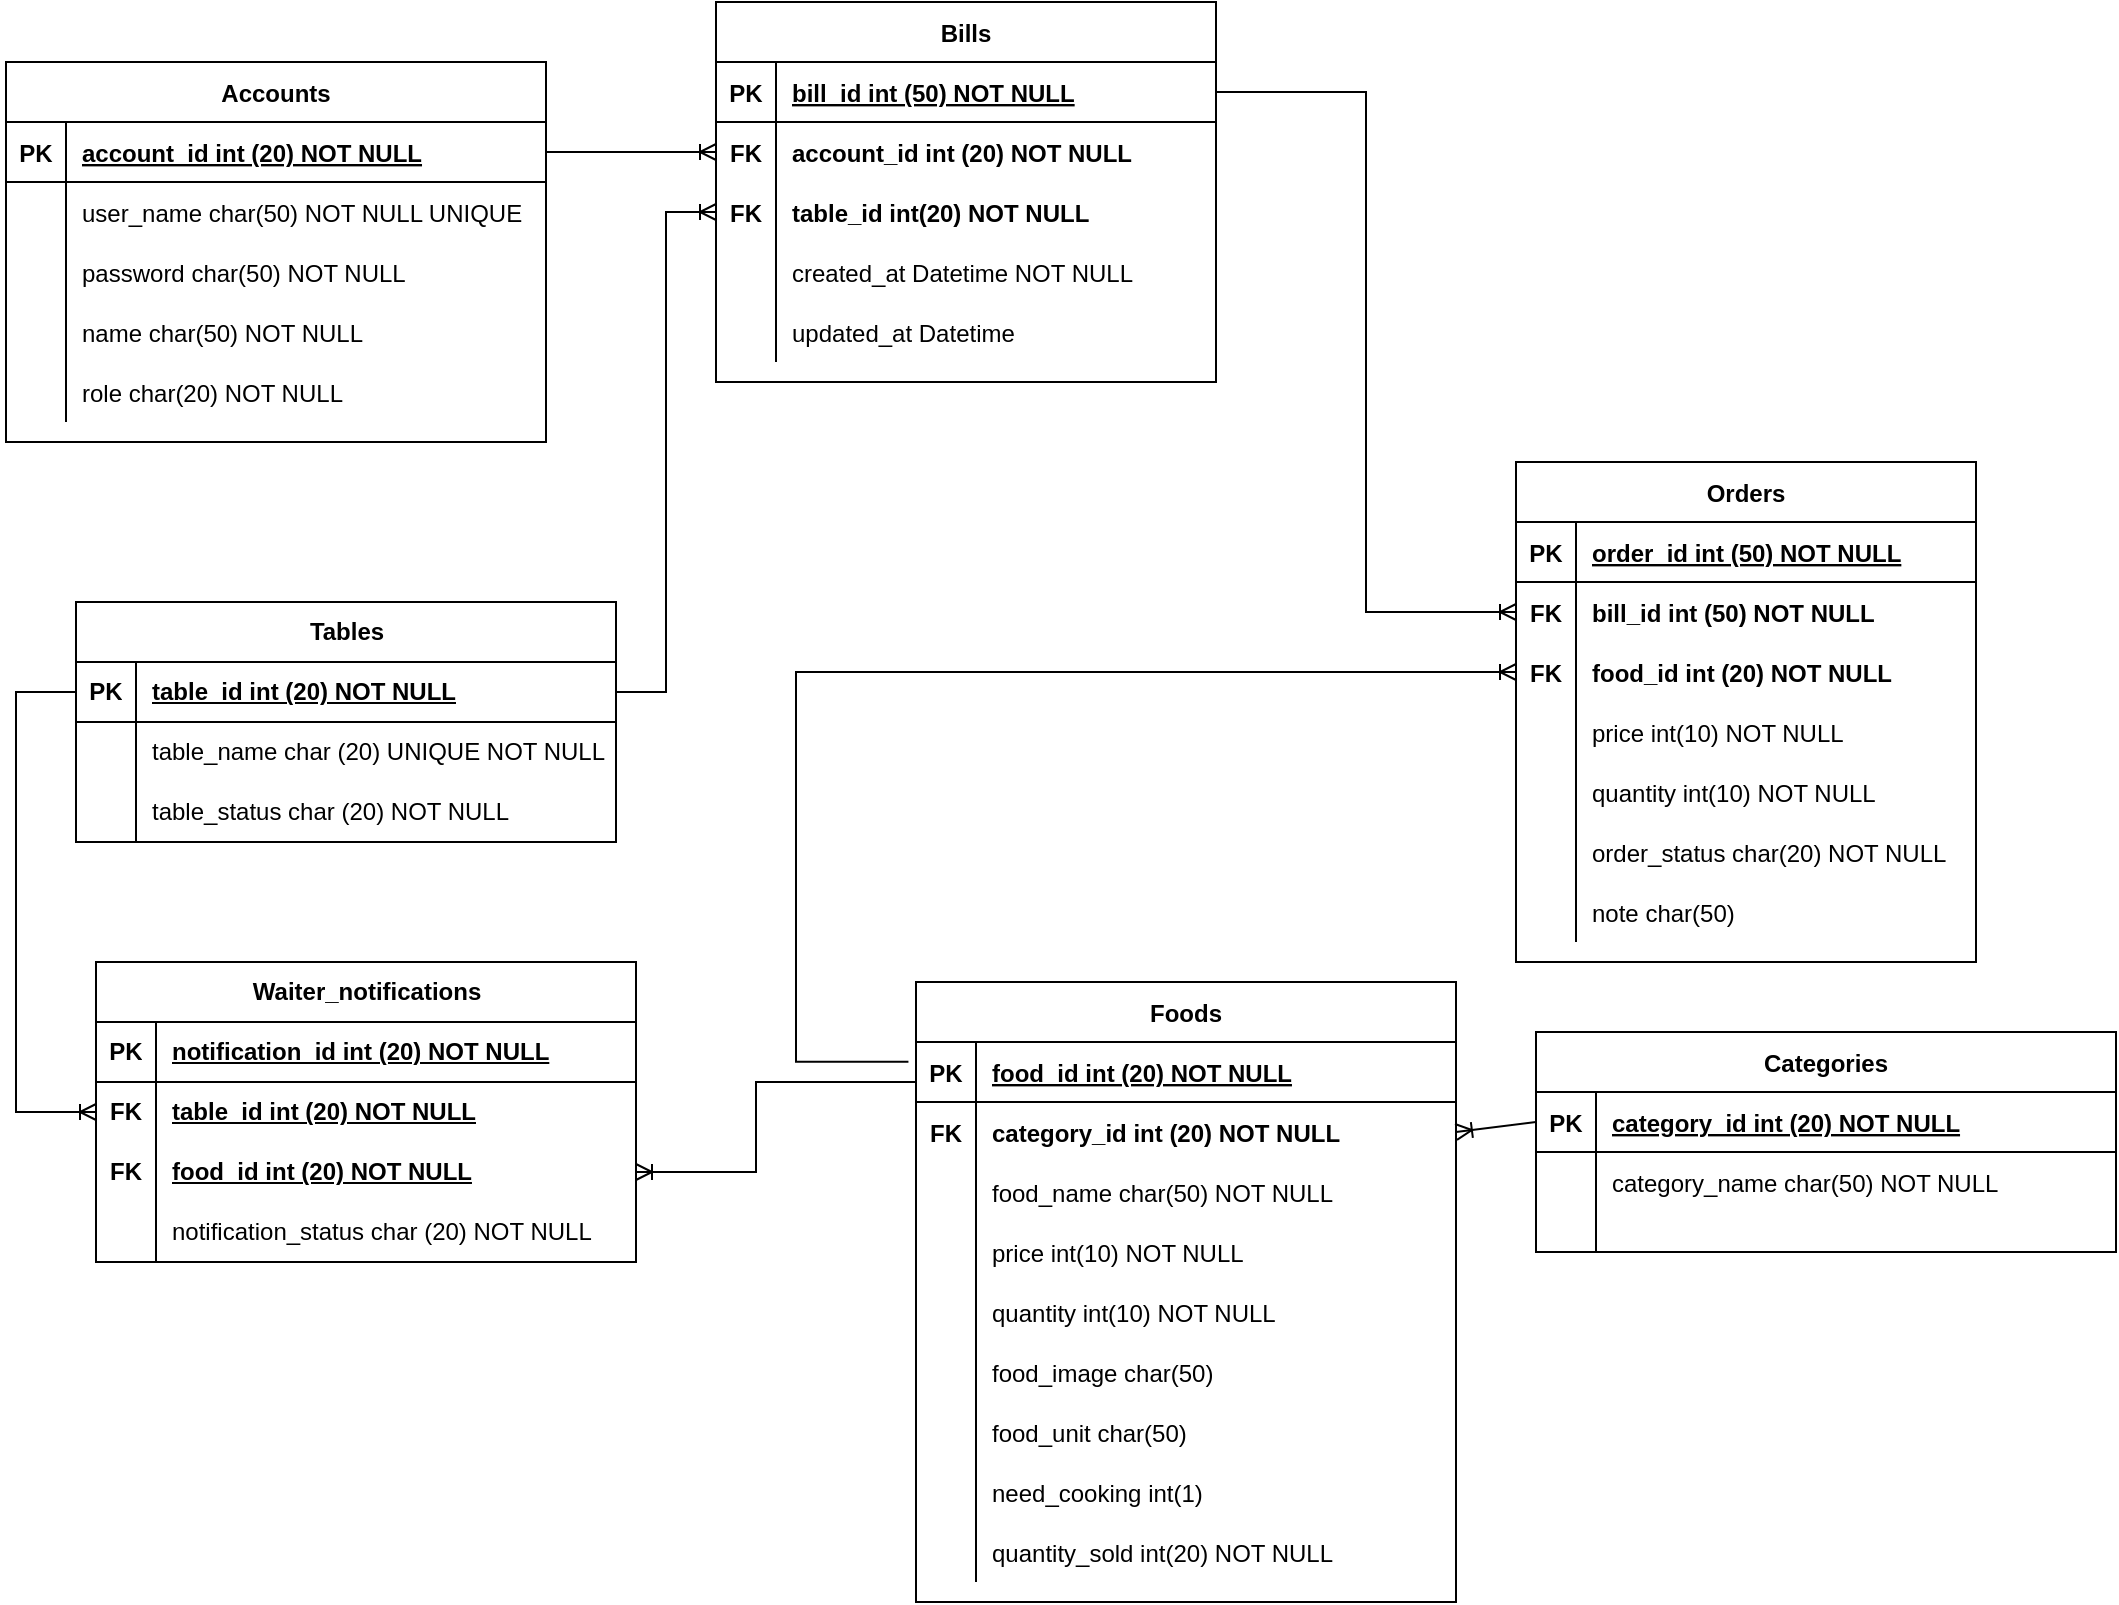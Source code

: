 <mxfile version="24.6.4" type="device">
  <diagram id="R2lEEEUBdFMjLlhIrx00" name="Page-1">
    <mxGraphModel dx="2934" dy="1154" grid="1" gridSize="10" guides="1" tooltips="1" connect="1" arrows="1" fold="1" page="1" pageScale="1" pageWidth="850" pageHeight="1100" math="0" shadow="0" extFonts="Permanent Marker^https://fonts.googleapis.com/css?family=Permanent+Marker">
      <root>
        <mxCell id="0" />
        <mxCell id="1" parent="0" />
        <mxCell id="bPMgGf5_AhaVHWxSBTx6-1" value="Accounts" style="shape=table;startSize=30;container=1;collapsible=1;childLayout=tableLayout;fixedRows=1;rowLines=0;fontStyle=1;align=center;resizeLast=1;" parent="1" vertex="1">
          <mxGeometry x="-695" y="100" width="270" height="190" as="geometry" />
        </mxCell>
        <mxCell id="bPMgGf5_AhaVHWxSBTx6-2" value="" style="shape=partialRectangle;collapsible=0;dropTarget=0;pointerEvents=0;fillColor=none;points=[[0,0.5],[1,0.5]];portConstraint=eastwest;top=0;left=0;right=0;bottom=1;" parent="bPMgGf5_AhaVHWxSBTx6-1" vertex="1">
          <mxGeometry y="30" width="270" height="30" as="geometry" />
        </mxCell>
        <mxCell id="bPMgGf5_AhaVHWxSBTx6-3" value="PK" style="shape=partialRectangle;overflow=hidden;connectable=0;fillColor=none;top=0;left=0;bottom=0;right=0;fontStyle=1;" parent="bPMgGf5_AhaVHWxSBTx6-2" vertex="1">
          <mxGeometry width="30" height="30" as="geometry">
            <mxRectangle width="30" height="30" as="alternateBounds" />
          </mxGeometry>
        </mxCell>
        <mxCell id="bPMgGf5_AhaVHWxSBTx6-4" value="account_id int (20) NOT NULL" style="shape=partialRectangle;overflow=hidden;connectable=0;fillColor=none;top=0;left=0;bottom=0;right=0;align=left;spacingLeft=6;fontStyle=5;" parent="bPMgGf5_AhaVHWxSBTx6-2" vertex="1">
          <mxGeometry x="30" width="240" height="30" as="geometry">
            <mxRectangle width="240" height="30" as="alternateBounds" />
          </mxGeometry>
        </mxCell>
        <mxCell id="bPMgGf5_AhaVHWxSBTx6-5" value="" style="shape=partialRectangle;collapsible=0;dropTarget=0;pointerEvents=0;fillColor=none;points=[[0,0.5],[1,0.5]];portConstraint=eastwest;top=0;left=0;right=0;bottom=0;" parent="bPMgGf5_AhaVHWxSBTx6-1" vertex="1">
          <mxGeometry y="60" width="270" height="30" as="geometry" />
        </mxCell>
        <mxCell id="bPMgGf5_AhaVHWxSBTx6-6" value="" style="shape=partialRectangle;overflow=hidden;connectable=0;fillColor=none;top=0;left=0;bottom=0;right=0;" parent="bPMgGf5_AhaVHWxSBTx6-5" vertex="1">
          <mxGeometry width="30" height="30" as="geometry">
            <mxRectangle width="30" height="30" as="alternateBounds" />
          </mxGeometry>
        </mxCell>
        <mxCell id="bPMgGf5_AhaVHWxSBTx6-7" value="user_name char(50) NOT NULL UNIQUE" style="shape=partialRectangle;overflow=hidden;connectable=0;fillColor=none;top=0;left=0;bottom=0;right=0;align=left;spacingLeft=6;" parent="bPMgGf5_AhaVHWxSBTx6-5" vertex="1">
          <mxGeometry x="30" width="240" height="30" as="geometry">
            <mxRectangle width="240" height="30" as="alternateBounds" />
          </mxGeometry>
        </mxCell>
        <mxCell id="bPMgGf5_AhaVHWxSBTx6-8" value="" style="shape=partialRectangle;collapsible=0;dropTarget=0;pointerEvents=0;fillColor=none;points=[[0,0.5],[1,0.5]];portConstraint=eastwest;top=0;left=0;right=0;bottom=0;" parent="bPMgGf5_AhaVHWxSBTx6-1" vertex="1">
          <mxGeometry y="90" width="270" height="30" as="geometry" />
        </mxCell>
        <mxCell id="bPMgGf5_AhaVHWxSBTx6-9" value="" style="shape=partialRectangle;overflow=hidden;connectable=0;fillColor=none;top=0;left=0;bottom=0;right=0;" parent="bPMgGf5_AhaVHWxSBTx6-8" vertex="1">
          <mxGeometry width="30" height="30" as="geometry">
            <mxRectangle width="30" height="30" as="alternateBounds" />
          </mxGeometry>
        </mxCell>
        <mxCell id="bPMgGf5_AhaVHWxSBTx6-10" value="password char(50) NOT NULL" style="shape=partialRectangle;overflow=hidden;connectable=0;fillColor=none;top=0;left=0;bottom=0;right=0;align=left;spacingLeft=6;" parent="bPMgGf5_AhaVHWxSBTx6-8" vertex="1">
          <mxGeometry x="30" width="240" height="30" as="geometry">
            <mxRectangle width="240" height="30" as="alternateBounds" />
          </mxGeometry>
        </mxCell>
        <mxCell id="bPMgGf5_AhaVHWxSBTx6-11" value="" style="shape=partialRectangle;collapsible=0;dropTarget=0;pointerEvents=0;fillColor=none;points=[[0,0.5],[1,0.5]];portConstraint=eastwest;top=0;left=0;right=0;bottom=0;" parent="bPMgGf5_AhaVHWxSBTx6-1" vertex="1">
          <mxGeometry y="120" width="270" height="30" as="geometry" />
        </mxCell>
        <mxCell id="bPMgGf5_AhaVHWxSBTx6-12" value="" style="shape=partialRectangle;overflow=hidden;connectable=0;fillColor=none;top=0;left=0;bottom=0;right=0;" parent="bPMgGf5_AhaVHWxSBTx6-11" vertex="1">
          <mxGeometry width="30" height="30" as="geometry">
            <mxRectangle width="30" height="30" as="alternateBounds" />
          </mxGeometry>
        </mxCell>
        <mxCell id="bPMgGf5_AhaVHWxSBTx6-13" value="name char(50) NOT NULL" style="shape=partialRectangle;overflow=hidden;connectable=0;fillColor=none;top=0;left=0;bottom=0;right=0;align=left;spacingLeft=6;" parent="bPMgGf5_AhaVHWxSBTx6-11" vertex="1">
          <mxGeometry x="30" width="240" height="30" as="geometry">
            <mxRectangle width="240" height="30" as="alternateBounds" />
          </mxGeometry>
        </mxCell>
        <mxCell id="bPMgGf5_AhaVHWxSBTx6-14" value="" style="shape=partialRectangle;collapsible=0;dropTarget=0;pointerEvents=0;fillColor=none;points=[[0,0.5],[1,0.5]];portConstraint=eastwest;top=0;left=0;right=0;bottom=0;" parent="bPMgGf5_AhaVHWxSBTx6-1" vertex="1">
          <mxGeometry y="150" width="270" height="30" as="geometry" />
        </mxCell>
        <mxCell id="bPMgGf5_AhaVHWxSBTx6-15" value="" style="shape=partialRectangle;overflow=hidden;connectable=0;fillColor=none;top=0;left=0;bottom=0;right=0;" parent="bPMgGf5_AhaVHWxSBTx6-14" vertex="1">
          <mxGeometry width="30" height="30" as="geometry">
            <mxRectangle width="30" height="30" as="alternateBounds" />
          </mxGeometry>
        </mxCell>
        <mxCell id="bPMgGf5_AhaVHWxSBTx6-16" value="role char(20) NOT NULL" style="shape=partialRectangle;overflow=hidden;connectable=0;fillColor=none;top=0;left=0;bottom=0;right=0;align=left;spacingLeft=6;" parent="bPMgGf5_AhaVHWxSBTx6-14" vertex="1">
          <mxGeometry x="30" width="240" height="30" as="geometry">
            <mxRectangle width="240" height="30" as="alternateBounds" />
          </mxGeometry>
        </mxCell>
        <mxCell id="bPMgGf5_AhaVHWxSBTx6-17" value="Categories" style="shape=table;startSize=30;container=1;collapsible=1;childLayout=tableLayout;fixedRows=1;rowLines=0;fontStyle=1;align=center;resizeLast=1;" parent="1" vertex="1">
          <mxGeometry x="70" y="585" width="290" height="110" as="geometry" />
        </mxCell>
        <mxCell id="bPMgGf5_AhaVHWxSBTx6-18" value="" style="shape=partialRectangle;collapsible=0;dropTarget=0;pointerEvents=0;fillColor=none;points=[[0,0.5],[1,0.5]];portConstraint=eastwest;top=0;left=0;right=0;bottom=1;" parent="bPMgGf5_AhaVHWxSBTx6-17" vertex="1">
          <mxGeometry y="30" width="290" height="30" as="geometry" />
        </mxCell>
        <mxCell id="bPMgGf5_AhaVHWxSBTx6-19" value="PK" style="shape=partialRectangle;overflow=hidden;connectable=0;fillColor=none;top=0;left=0;bottom=0;right=0;fontStyle=1;" parent="bPMgGf5_AhaVHWxSBTx6-18" vertex="1">
          <mxGeometry width="30" height="30" as="geometry">
            <mxRectangle width="30" height="30" as="alternateBounds" />
          </mxGeometry>
        </mxCell>
        <mxCell id="bPMgGf5_AhaVHWxSBTx6-20" value="category_id int (20) NOT NULL" style="shape=partialRectangle;overflow=hidden;connectable=0;fillColor=none;top=0;left=0;bottom=0;right=0;align=left;spacingLeft=6;fontStyle=5;" parent="bPMgGf5_AhaVHWxSBTx6-18" vertex="1">
          <mxGeometry x="30" width="260" height="30" as="geometry">
            <mxRectangle width="260" height="30" as="alternateBounds" />
          </mxGeometry>
        </mxCell>
        <mxCell id="bPMgGf5_AhaVHWxSBTx6-21" value="" style="shape=partialRectangle;collapsible=0;dropTarget=0;pointerEvents=0;fillColor=none;points=[[0,0.5],[1,0.5]];portConstraint=eastwest;top=0;left=0;right=0;bottom=0;" parent="bPMgGf5_AhaVHWxSBTx6-17" vertex="1">
          <mxGeometry y="60" width="290" height="30" as="geometry" />
        </mxCell>
        <mxCell id="bPMgGf5_AhaVHWxSBTx6-22" value="" style="shape=partialRectangle;overflow=hidden;connectable=0;fillColor=none;top=0;left=0;bottom=0;right=0;" parent="bPMgGf5_AhaVHWxSBTx6-21" vertex="1">
          <mxGeometry width="30" height="30" as="geometry">
            <mxRectangle width="30" height="30" as="alternateBounds" />
          </mxGeometry>
        </mxCell>
        <mxCell id="bPMgGf5_AhaVHWxSBTx6-23" value="category_name char(50) NOT NULL" style="shape=partialRectangle;overflow=hidden;connectable=0;fillColor=none;top=0;left=0;bottom=0;right=0;align=left;spacingLeft=6;" parent="bPMgGf5_AhaVHWxSBTx6-21" vertex="1">
          <mxGeometry x="30" width="260" height="30" as="geometry">
            <mxRectangle width="260" height="30" as="alternateBounds" />
          </mxGeometry>
        </mxCell>
        <mxCell id="bPMgGf5_AhaVHWxSBTx6-24" value="" style="shape=partialRectangle;collapsible=0;dropTarget=0;pointerEvents=0;fillColor=none;points=[[0,0.5],[1,0.5]];portConstraint=eastwest;top=0;left=0;right=0;bottom=0;" parent="bPMgGf5_AhaVHWxSBTx6-17" vertex="1">
          <mxGeometry y="90" width="290" height="20" as="geometry" />
        </mxCell>
        <mxCell id="bPMgGf5_AhaVHWxSBTx6-25" value="" style="shape=partialRectangle;overflow=hidden;connectable=0;fillColor=none;top=0;left=0;bottom=0;right=0;" parent="bPMgGf5_AhaVHWxSBTx6-24" vertex="1">
          <mxGeometry width="30" height="20" as="geometry">
            <mxRectangle width="30" height="20" as="alternateBounds" />
          </mxGeometry>
        </mxCell>
        <mxCell id="bPMgGf5_AhaVHWxSBTx6-26" value="" style="shape=partialRectangle;overflow=hidden;connectable=0;fillColor=none;top=0;left=0;bottom=0;right=0;align=left;spacingLeft=6;" parent="bPMgGf5_AhaVHWxSBTx6-24" vertex="1">
          <mxGeometry x="30" width="260" height="20" as="geometry">
            <mxRectangle width="260" height="20" as="alternateBounds" />
          </mxGeometry>
        </mxCell>
        <mxCell id="bPMgGf5_AhaVHWxSBTx6-27" value="Foods" style="shape=table;startSize=30;container=1;collapsible=1;childLayout=tableLayout;fixedRows=1;rowLines=0;fontStyle=1;align=center;resizeLast=1;" parent="1" vertex="1">
          <mxGeometry x="-240" y="560" width="270" height="310" as="geometry" />
        </mxCell>
        <mxCell id="bPMgGf5_AhaVHWxSBTx6-28" value="" style="shape=partialRectangle;collapsible=0;dropTarget=0;pointerEvents=0;fillColor=none;points=[[0,0.5],[1,0.5]];portConstraint=eastwest;top=0;left=0;right=0;bottom=1;" parent="bPMgGf5_AhaVHWxSBTx6-27" vertex="1">
          <mxGeometry y="30" width="270" height="30" as="geometry" />
        </mxCell>
        <mxCell id="bPMgGf5_AhaVHWxSBTx6-29" value="PK" style="shape=partialRectangle;overflow=hidden;connectable=0;fillColor=none;top=0;left=0;bottom=0;right=0;fontStyle=1;" parent="bPMgGf5_AhaVHWxSBTx6-28" vertex="1">
          <mxGeometry width="30" height="30" as="geometry">
            <mxRectangle width="30" height="30" as="alternateBounds" />
          </mxGeometry>
        </mxCell>
        <mxCell id="bPMgGf5_AhaVHWxSBTx6-30" value="food_id int (20) NOT NULL" style="shape=partialRectangle;overflow=hidden;connectable=0;fillColor=none;top=0;left=0;bottom=0;right=0;align=left;spacingLeft=6;fontStyle=5;" parent="bPMgGf5_AhaVHWxSBTx6-28" vertex="1">
          <mxGeometry x="30" width="240" height="30" as="geometry">
            <mxRectangle width="240" height="30" as="alternateBounds" />
          </mxGeometry>
        </mxCell>
        <mxCell id="bPMgGf5_AhaVHWxSBTx6-31" value="" style="shape=partialRectangle;collapsible=0;dropTarget=0;pointerEvents=0;fillColor=none;points=[[0,0.5],[1,0.5]];portConstraint=eastwest;top=0;left=0;right=0;bottom=0;" parent="bPMgGf5_AhaVHWxSBTx6-27" vertex="1">
          <mxGeometry y="60" width="270" height="30" as="geometry" />
        </mxCell>
        <mxCell id="bPMgGf5_AhaVHWxSBTx6-32" value="FK" style="shape=partialRectangle;overflow=hidden;connectable=0;fillColor=none;top=0;left=0;bottom=0;right=0;fontStyle=1" parent="bPMgGf5_AhaVHWxSBTx6-31" vertex="1">
          <mxGeometry width="30" height="30" as="geometry">
            <mxRectangle width="30" height="30" as="alternateBounds" />
          </mxGeometry>
        </mxCell>
        <mxCell id="bPMgGf5_AhaVHWxSBTx6-33" value="category_id int (20) NOT NULL" style="shape=partialRectangle;overflow=hidden;connectable=0;fillColor=none;top=0;left=0;bottom=0;right=0;align=left;spacingLeft=6;fontStyle=1" parent="bPMgGf5_AhaVHWxSBTx6-31" vertex="1">
          <mxGeometry x="30" width="240" height="30" as="geometry">
            <mxRectangle width="240" height="30" as="alternateBounds" />
          </mxGeometry>
        </mxCell>
        <mxCell id="bPMgGf5_AhaVHWxSBTx6-34" value="" style="shape=partialRectangle;collapsible=0;dropTarget=0;pointerEvents=0;fillColor=none;points=[[0,0.5],[1,0.5]];portConstraint=eastwest;top=0;left=0;right=0;bottom=0;" parent="bPMgGf5_AhaVHWxSBTx6-27" vertex="1">
          <mxGeometry y="90" width="270" height="30" as="geometry" />
        </mxCell>
        <mxCell id="bPMgGf5_AhaVHWxSBTx6-35" value="" style="shape=partialRectangle;overflow=hidden;connectable=0;fillColor=none;top=0;left=0;bottom=0;right=0;fontStyle=1" parent="bPMgGf5_AhaVHWxSBTx6-34" vertex="1">
          <mxGeometry width="30" height="30" as="geometry">
            <mxRectangle width="30" height="30" as="alternateBounds" />
          </mxGeometry>
        </mxCell>
        <mxCell id="bPMgGf5_AhaVHWxSBTx6-36" value="food_name char(50) NOT NULL" style="shape=partialRectangle;overflow=hidden;connectable=0;fillColor=none;top=0;left=0;bottom=0;right=0;align=left;spacingLeft=6;fontStyle=0" parent="bPMgGf5_AhaVHWxSBTx6-34" vertex="1">
          <mxGeometry x="30" width="240" height="30" as="geometry">
            <mxRectangle width="240" height="30" as="alternateBounds" />
          </mxGeometry>
        </mxCell>
        <mxCell id="bPMgGf5_AhaVHWxSBTx6-37" value="" style="shape=partialRectangle;collapsible=0;dropTarget=0;pointerEvents=0;fillColor=none;points=[[0,0.5],[1,0.5]];portConstraint=eastwest;top=0;left=0;right=0;bottom=0;" parent="bPMgGf5_AhaVHWxSBTx6-27" vertex="1">
          <mxGeometry y="120" width="270" height="30" as="geometry" />
        </mxCell>
        <mxCell id="bPMgGf5_AhaVHWxSBTx6-38" value="" style="shape=partialRectangle;overflow=hidden;connectable=0;fillColor=none;top=0;left=0;bottom=0;right=0;" parent="bPMgGf5_AhaVHWxSBTx6-37" vertex="1">
          <mxGeometry width="30" height="30" as="geometry">
            <mxRectangle width="30" height="30" as="alternateBounds" />
          </mxGeometry>
        </mxCell>
        <mxCell id="bPMgGf5_AhaVHWxSBTx6-39" value="price int(10) NOT NULL" style="shape=partialRectangle;overflow=hidden;connectable=0;fillColor=none;top=0;left=0;bottom=0;right=0;align=left;spacingLeft=6;" parent="bPMgGf5_AhaVHWxSBTx6-37" vertex="1">
          <mxGeometry x="30" width="240" height="30" as="geometry">
            <mxRectangle width="240" height="30" as="alternateBounds" />
          </mxGeometry>
        </mxCell>
        <mxCell id="bPMgGf5_AhaVHWxSBTx6-40" value="" style="shape=partialRectangle;collapsible=0;dropTarget=0;pointerEvents=0;fillColor=none;points=[[0,0.5],[1,0.5]];portConstraint=eastwest;top=0;left=0;right=0;bottom=0;" parent="bPMgGf5_AhaVHWxSBTx6-27" vertex="1">
          <mxGeometry y="150" width="270" height="30" as="geometry" />
        </mxCell>
        <mxCell id="bPMgGf5_AhaVHWxSBTx6-41" value="" style="shape=partialRectangle;overflow=hidden;connectable=0;fillColor=none;top=0;left=0;bottom=0;right=0;" parent="bPMgGf5_AhaVHWxSBTx6-40" vertex="1">
          <mxGeometry width="30" height="30" as="geometry">
            <mxRectangle width="30" height="30" as="alternateBounds" />
          </mxGeometry>
        </mxCell>
        <mxCell id="bPMgGf5_AhaVHWxSBTx6-42" value="quantity int(10) NOT NULL" style="shape=partialRectangle;overflow=hidden;connectable=0;fillColor=none;top=0;left=0;bottom=0;right=0;align=left;spacingLeft=6;" parent="bPMgGf5_AhaVHWxSBTx6-40" vertex="1">
          <mxGeometry x="30" width="240" height="30" as="geometry">
            <mxRectangle width="240" height="30" as="alternateBounds" />
          </mxGeometry>
        </mxCell>
        <mxCell id="bPMgGf5_AhaVHWxSBTx6-43" value="" style="shape=partialRectangle;collapsible=0;dropTarget=0;pointerEvents=0;fillColor=none;points=[[0,0.5],[1,0.5]];portConstraint=eastwest;top=0;left=0;right=0;bottom=0;" parent="bPMgGf5_AhaVHWxSBTx6-27" vertex="1">
          <mxGeometry y="180" width="270" height="30" as="geometry" />
        </mxCell>
        <mxCell id="bPMgGf5_AhaVHWxSBTx6-44" value="" style="shape=partialRectangle;overflow=hidden;connectable=0;fillColor=none;top=0;left=0;bottom=0;right=0;" parent="bPMgGf5_AhaVHWxSBTx6-43" vertex="1">
          <mxGeometry width="30" height="30" as="geometry">
            <mxRectangle width="30" height="30" as="alternateBounds" />
          </mxGeometry>
        </mxCell>
        <mxCell id="bPMgGf5_AhaVHWxSBTx6-45" value="food_image char(50)" style="shape=partialRectangle;overflow=hidden;connectable=0;fillColor=none;top=0;left=0;bottom=0;right=0;align=left;spacingLeft=6;" parent="bPMgGf5_AhaVHWxSBTx6-43" vertex="1">
          <mxGeometry x="30" width="240" height="30" as="geometry">
            <mxRectangle width="240" height="30" as="alternateBounds" />
          </mxGeometry>
        </mxCell>
        <mxCell id="bPMgGf5_AhaVHWxSBTx6-46" value="" style="shape=partialRectangle;collapsible=0;dropTarget=0;pointerEvents=0;fillColor=none;points=[[0,0.5],[1,0.5]];portConstraint=eastwest;top=0;left=0;right=0;bottom=0;" parent="bPMgGf5_AhaVHWxSBTx6-27" vertex="1">
          <mxGeometry y="210" width="270" height="30" as="geometry" />
        </mxCell>
        <mxCell id="bPMgGf5_AhaVHWxSBTx6-47" value="" style="shape=partialRectangle;overflow=hidden;connectable=0;fillColor=none;top=0;left=0;bottom=0;right=0;" parent="bPMgGf5_AhaVHWxSBTx6-46" vertex="1">
          <mxGeometry width="30" height="30" as="geometry">
            <mxRectangle width="30" height="30" as="alternateBounds" />
          </mxGeometry>
        </mxCell>
        <mxCell id="bPMgGf5_AhaVHWxSBTx6-48" value="food_unit char(50)" style="shape=partialRectangle;overflow=hidden;connectable=0;fillColor=none;top=0;left=0;bottom=0;right=0;align=left;spacingLeft=6;" parent="bPMgGf5_AhaVHWxSBTx6-46" vertex="1">
          <mxGeometry x="30" width="240" height="30" as="geometry">
            <mxRectangle width="240" height="30" as="alternateBounds" />
          </mxGeometry>
        </mxCell>
        <mxCell id="dNofP_B73UsDfMJLvxnc-1" value="" style="shape=partialRectangle;collapsible=0;dropTarget=0;pointerEvents=0;fillColor=none;points=[[0,0.5],[1,0.5]];portConstraint=eastwest;top=0;left=0;right=0;bottom=0;" parent="bPMgGf5_AhaVHWxSBTx6-27" vertex="1">
          <mxGeometry y="240" width="270" height="30" as="geometry" />
        </mxCell>
        <mxCell id="dNofP_B73UsDfMJLvxnc-2" value="" style="shape=partialRectangle;overflow=hidden;connectable=0;fillColor=none;top=0;left=0;bottom=0;right=0;" parent="dNofP_B73UsDfMJLvxnc-1" vertex="1">
          <mxGeometry width="30" height="30" as="geometry">
            <mxRectangle width="30" height="30" as="alternateBounds" />
          </mxGeometry>
        </mxCell>
        <mxCell id="dNofP_B73UsDfMJLvxnc-3" value="need_cooking int(1)" style="shape=partialRectangle;overflow=hidden;connectable=0;fillColor=none;top=0;left=0;bottom=0;right=0;align=left;spacingLeft=6;" parent="dNofP_B73UsDfMJLvxnc-1" vertex="1">
          <mxGeometry x="30" width="240" height="30" as="geometry">
            <mxRectangle width="240" height="30" as="alternateBounds" />
          </mxGeometry>
        </mxCell>
        <mxCell id="dNofP_B73UsDfMJLvxnc-4" value="" style="shape=partialRectangle;collapsible=0;dropTarget=0;pointerEvents=0;fillColor=none;points=[[0,0.5],[1,0.5]];portConstraint=eastwest;top=0;left=0;right=0;bottom=0;" parent="bPMgGf5_AhaVHWxSBTx6-27" vertex="1">
          <mxGeometry y="270" width="270" height="30" as="geometry" />
        </mxCell>
        <mxCell id="dNofP_B73UsDfMJLvxnc-5" value="" style="shape=partialRectangle;overflow=hidden;connectable=0;fillColor=none;top=0;left=0;bottom=0;right=0;" parent="dNofP_B73UsDfMJLvxnc-4" vertex="1">
          <mxGeometry width="30" height="30" as="geometry">
            <mxRectangle width="30" height="30" as="alternateBounds" />
          </mxGeometry>
        </mxCell>
        <mxCell id="dNofP_B73UsDfMJLvxnc-6" value="quantity_sold int(20) NOT NULL" style="shape=partialRectangle;overflow=hidden;connectable=0;fillColor=none;top=0;left=0;bottom=0;right=0;align=left;spacingLeft=6;" parent="dNofP_B73UsDfMJLvxnc-4" vertex="1">
          <mxGeometry x="30" width="240" height="30" as="geometry">
            <mxRectangle width="240" height="30" as="alternateBounds" />
          </mxGeometry>
        </mxCell>
        <mxCell id="bPMgGf5_AhaVHWxSBTx6-50" value="Bills" style="shape=table;startSize=30;container=1;collapsible=1;childLayout=tableLayout;fixedRows=1;rowLines=0;fontStyle=1;align=center;resizeLast=1;" parent="1" vertex="1">
          <mxGeometry x="-340" y="70" width="250" height="190" as="geometry" />
        </mxCell>
        <mxCell id="bPMgGf5_AhaVHWxSBTx6-51" value="" style="shape=partialRectangle;collapsible=0;dropTarget=0;pointerEvents=0;fillColor=none;points=[[0,0.5],[1,0.5]];portConstraint=eastwest;top=0;left=0;right=0;bottom=1;" parent="bPMgGf5_AhaVHWxSBTx6-50" vertex="1">
          <mxGeometry y="30" width="250" height="30" as="geometry" />
        </mxCell>
        <mxCell id="bPMgGf5_AhaVHWxSBTx6-52" value="PK" style="shape=partialRectangle;overflow=hidden;connectable=0;fillColor=none;top=0;left=0;bottom=0;right=0;fontStyle=1;" parent="bPMgGf5_AhaVHWxSBTx6-51" vertex="1">
          <mxGeometry width="30" height="30" as="geometry">
            <mxRectangle width="30" height="30" as="alternateBounds" />
          </mxGeometry>
        </mxCell>
        <mxCell id="bPMgGf5_AhaVHWxSBTx6-53" value="bill_id int (50) NOT NULL" style="shape=partialRectangle;overflow=hidden;connectable=0;fillColor=none;top=0;left=0;bottom=0;right=0;align=left;spacingLeft=6;fontStyle=5;" parent="bPMgGf5_AhaVHWxSBTx6-51" vertex="1">
          <mxGeometry x="30" width="220" height="30" as="geometry">
            <mxRectangle width="220" height="30" as="alternateBounds" />
          </mxGeometry>
        </mxCell>
        <mxCell id="bPMgGf5_AhaVHWxSBTx6-54" value="" style="shape=partialRectangle;collapsible=0;dropTarget=0;pointerEvents=0;fillColor=none;points=[[0,0.5],[1,0.5]];portConstraint=eastwest;top=0;left=0;right=0;bottom=0;" parent="bPMgGf5_AhaVHWxSBTx6-50" vertex="1">
          <mxGeometry y="60" width="250" height="30" as="geometry" />
        </mxCell>
        <mxCell id="bPMgGf5_AhaVHWxSBTx6-55" value="FK" style="shape=partialRectangle;overflow=hidden;connectable=0;fillColor=none;top=0;left=0;bottom=0;right=0;fontStyle=1" parent="bPMgGf5_AhaVHWxSBTx6-54" vertex="1">
          <mxGeometry width="30" height="30" as="geometry">
            <mxRectangle width="30" height="30" as="alternateBounds" />
          </mxGeometry>
        </mxCell>
        <mxCell id="bPMgGf5_AhaVHWxSBTx6-56" value="account_id int (20) NOT NULL" style="shape=partialRectangle;overflow=hidden;connectable=0;fillColor=none;top=0;left=0;bottom=0;right=0;align=left;spacingLeft=6;fontStyle=1" parent="bPMgGf5_AhaVHWxSBTx6-54" vertex="1">
          <mxGeometry x="30" width="220" height="30" as="geometry">
            <mxRectangle width="220" height="30" as="alternateBounds" />
          </mxGeometry>
        </mxCell>
        <mxCell id="bPMgGf5_AhaVHWxSBTx6-57" value="" style="shape=partialRectangle;collapsible=0;dropTarget=0;pointerEvents=0;fillColor=none;points=[[0,0.5],[1,0.5]];portConstraint=eastwest;top=0;left=0;right=0;bottom=0;" parent="bPMgGf5_AhaVHWxSBTx6-50" vertex="1">
          <mxGeometry y="90" width="250" height="30" as="geometry" />
        </mxCell>
        <mxCell id="bPMgGf5_AhaVHWxSBTx6-58" value="FK" style="shape=partialRectangle;overflow=hidden;connectable=0;fillColor=none;top=0;left=0;bottom=0;right=0;fontStyle=1" parent="bPMgGf5_AhaVHWxSBTx6-57" vertex="1">
          <mxGeometry width="30" height="30" as="geometry">
            <mxRectangle width="30" height="30" as="alternateBounds" />
          </mxGeometry>
        </mxCell>
        <mxCell id="bPMgGf5_AhaVHWxSBTx6-59" value="table_id int(20) NOT NULL" style="shape=partialRectangle;overflow=hidden;connectable=0;fillColor=none;top=0;left=0;bottom=0;right=0;align=left;spacingLeft=6;fontStyle=1" parent="bPMgGf5_AhaVHWxSBTx6-57" vertex="1">
          <mxGeometry x="30" width="220" height="30" as="geometry">
            <mxRectangle width="220" height="30" as="alternateBounds" />
          </mxGeometry>
        </mxCell>
        <mxCell id="bPMgGf5_AhaVHWxSBTx6-156" value="" style="shape=partialRectangle;collapsible=0;dropTarget=0;pointerEvents=0;fillColor=none;points=[[0,0.5],[1,0.5]];portConstraint=eastwest;top=0;left=0;right=0;bottom=0;" parent="bPMgGf5_AhaVHWxSBTx6-50" vertex="1">
          <mxGeometry y="120" width="250" height="30" as="geometry" />
        </mxCell>
        <mxCell id="bPMgGf5_AhaVHWxSBTx6-157" value="" style="shape=partialRectangle;overflow=hidden;connectable=0;fillColor=none;top=0;left=0;bottom=0;right=0;fontStyle=1" parent="bPMgGf5_AhaVHWxSBTx6-156" vertex="1">
          <mxGeometry width="30" height="30" as="geometry">
            <mxRectangle width="30" height="30" as="alternateBounds" />
          </mxGeometry>
        </mxCell>
        <mxCell id="bPMgGf5_AhaVHWxSBTx6-158" value="created_at Datetime NOT NULL" style="shape=partialRectangle;overflow=hidden;connectable=0;fillColor=none;top=0;left=0;bottom=0;right=0;align=left;spacingLeft=6;fontStyle=0" parent="bPMgGf5_AhaVHWxSBTx6-156" vertex="1">
          <mxGeometry x="30" width="220" height="30" as="geometry">
            <mxRectangle width="220" height="30" as="alternateBounds" />
          </mxGeometry>
        </mxCell>
        <mxCell id="f5Uj2UCxnoqipFwZL3Yd-17" value="" style="shape=partialRectangle;collapsible=0;dropTarget=0;pointerEvents=0;fillColor=none;points=[[0,0.5],[1,0.5]];portConstraint=eastwest;top=0;left=0;right=0;bottom=0;" parent="bPMgGf5_AhaVHWxSBTx6-50" vertex="1">
          <mxGeometry y="150" width="250" height="30" as="geometry" />
        </mxCell>
        <mxCell id="f5Uj2UCxnoqipFwZL3Yd-18" value="" style="shape=partialRectangle;overflow=hidden;connectable=0;fillColor=none;top=0;left=0;bottom=0;right=0;" parent="f5Uj2UCxnoqipFwZL3Yd-17" vertex="1">
          <mxGeometry width="30" height="30" as="geometry">
            <mxRectangle width="30" height="30" as="alternateBounds" />
          </mxGeometry>
        </mxCell>
        <mxCell id="f5Uj2UCxnoqipFwZL3Yd-19" value="updated_at Datetime " style="shape=partialRectangle;overflow=hidden;connectable=0;fillColor=none;top=0;left=0;bottom=0;right=0;align=left;spacingLeft=6;" parent="f5Uj2UCxnoqipFwZL3Yd-17" vertex="1">
          <mxGeometry x="30" width="220" height="30" as="geometry">
            <mxRectangle width="220" height="30" as="alternateBounds" />
          </mxGeometry>
        </mxCell>
        <mxCell id="bPMgGf5_AhaVHWxSBTx6-85" value="" style="edgeStyle=entityRelationEdgeStyle;fontSize=12;html=1;endArrow=ERoneToMany;rounded=0;exitX=1;exitY=0.5;exitDx=0;exitDy=0;entryX=0;entryY=0.5;entryDx=0;entryDy=0;" parent="1" source="bPMgGf5_AhaVHWxSBTx6-2" target="bPMgGf5_AhaVHWxSBTx6-54" edge="1">
          <mxGeometry width="100" height="100" relative="1" as="geometry">
            <mxPoint x="-470" y="160" as="sourcePoint" />
            <mxPoint x="-375" y="160" as="targetPoint" />
            <Array as="points">
              <mxPoint x="-455" y="295" />
              <mxPoint x="-415" y="-165" />
            </Array>
          </mxGeometry>
        </mxCell>
        <mxCell id="bPMgGf5_AhaVHWxSBTx6-86" value="Tables" style="shape=table;startSize=30;container=1;collapsible=1;childLayout=tableLayout;fixedRows=1;rowLines=0;fontStyle=1;align=center;resizeLast=1;html=1;" parent="1" vertex="1">
          <mxGeometry x="-660" y="370" width="270" height="120" as="geometry" />
        </mxCell>
        <mxCell id="bPMgGf5_AhaVHWxSBTx6-87" value="" style="shape=tableRow;horizontal=0;startSize=0;swimlaneHead=0;swimlaneBody=0;fillColor=none;collapsible=0;dropTarget=0;points=[[0,0.5],[1,0.5]];portConstraint=eastwest;top=0;left=0;right=0;bottom=1;" parent="bPMgGf5_AhaVHWxSBTx6-86" vertex="1">
          <mxGeometry y="30" width="270" height="30" as="geometry" />
        </mxCell>
        <mxCell id="bPMgGf5_AhaVHWxSBTx6-88" value="PK" style="shape=partialRectangle;connectable=0;fillColor=none;top=0;left=0;bottom=0;right=0;fontStyle=1;overflow=hidden;whiteSpace=wrap;html=1;" parent="bPMgGf5_AhaVHWxSBTx6-87" vertex="1">
          <mxGeometry width="30" height="30" as="geometry">
            <mxRectangle width="30" height="30" as="alternateBounds" />
          </mxGeometry>
        </mxCell>
        <mxCell id="bPMgGf5_AhaVHWxSBTx6-89" value="&lt;span style=&quot;text-wrap: nowrap;&quot;&gt;table_id int (20) NOT NULL&lt;/span&gt;" style="shape=partialRectangle;connectable=0;fillColor=none;top=0;left=0;bottom=0;right=0;align=left;spacingLeft=6;fontStyle=5;overflow=hidden;whiteSpace=wrap;html=1;" parent="bPMgGf5_AhaVHWxSBTx6-87" vertex="1">
          <mxGeometry x="30" width="240" height="30" as="geometry">
            <mxRectangle width="240" height="30" as="alternateBounds" />
          </mxGeometry>
        </mxCell>
        <mxCell id="bPMgGf5_AhaVHWxSBTx6-90" value="" style="shape=tableRow;horizontal=0;startSize=0;swimlaneHead=0;swimlaneBody=0;fillColor=none;collapsible=0;dropTarget=0;points=[[0,0.5],[1,0.5]];portConstraint=eastwest;top=0;left=0;right=0;bottom=0;" parent="bPMgGf5_AhaVHWxSBTx6-86" vertex="1">
          <mxGeometry y="60" width="270" height="30" as="geometry" />
        </mxCell>
        <mxCell id="bPMgGf5_AhaVHWxSBTx6-91" value="" style="shape=partialRectangle;connectable=0;fillColor=none;top=0;left=0;bottom=0;right=0;editable=1;overflow=hidden;whiteSpace=wrap;html=1;" parent="bPMgGf5_AhaVHWxSBTx6-90" vertex="1">
          <mxGeometry width="30" height="30" as="geometry">
            <mxRectangle width="30" height="30" as="alternateBounds" />
          </mxGeometry>
        </mxCell>
        <mxCell id="bPMgGf5_AhaVHWxSBTx6-92" value="table_name char (20) UNIQUE NOT NULL" style="shape=partialRectangle;connectable=0;fillColor=none;top=0;left=0;bottom=0;right=0;align=left;spacingLeft=6;overflow=hidden;whiteSpace=wrap;html=1;" parent="bPMgGf5_AhaVHWxSBTx6-90" vertex="1">
          <mxGeometry x="30" width="240" height="30" as="geometry">
            <mxRectangle width="240" height="30" as="alternateBounds" />
          </mxGeometry>
        </mxCell>
        <mxCell id="bPMgGf5_AhaVHWxSBTx6-93" value="" style="shape=tableRow;horizontal=0;startSize=0;swimlaneHead=0;swimlaneBody=0;fillColor=none;collapsible=0;dropTarget=0;points=[[0,0.5],[1,0.5]];portConstraint=eastwest;top=0;left=0;right=0;bottom=0;" parent="bPMgGf5_AhaVHWxSBTx6-86" vertex="1">
          <mxGeometry y="90" width="270" height="30" as="geometry" />
        </mxCell>
        <mxCell id="bPMgGf5_AhaVHWxSBTx6-94" value="" style="shape=partialRectangle;connectable=0;fillColor=none;top=0;left=0;bottom=0;right=0;editable=1;overflow=hidden;whiteSpace=wrap;html=1;" parent="bPMgGf5_AhaVHWxSBTx6-93" vertex="1">
          <mxGeometry width="30" height="30" as="geometry">
            <mxRectangle width="30" height="30" as="alternateBounds" />
          </mxGeometry>
        </mxCell>
        <mxCell id="bPMgGf5_AhaVHWxSBTx6-95" value="table_status char (20) NOT NULL" style="shape=partialRectangle;connectable=0;fillColor=none;top=0;left=0;bottom=0;right=0;align=left;spacingLeft=6;overflow=hidden;whiteSpace=wrap;html=1;" parent="bPMgGf5_AhaVHWxSBTx6-93" vertex="1">
          <mxGeometry x="30" width="240" height="30" as="geometry">
            <mxRectangle width="240" height="30" as="alternateBounds" />
          </mxGeometry>
        </mxCell>
        <mxCell id="bPMgGf5_AhaVHWxSBTx6-97" value="Orders" style="shape=table;startSize=30;container=1;collapsible=1;childLayout=tableLayout;fixedRows=1;rowLines=0;fontStyle=1;align=center;resizeLast=1;" parent="1" vertex="1">
          <mxGeometry x="60" y="300" width="230.0" height="250" as="geometry" />
        </mxCell>
        <mxCell id="bPMgGf5_AhaVHWxSBTx6-98" value="" style="shape=partialRectangle;collapsible=0;dropTarget=0;pointerEvents=0;fillColor=none;points=[[0,0.5],[1,0.5]];portConstraint=eastwest;top=0;left=0;right=0;bottom=1;" parent="bPMgGf5_AhaVHWxSBTx6-97" vertex="1">
          <mxGeometry y="30" width="230.0" height="30" as="geometry" />
        </mxCell>
        <mxCell id="bPMgGf5_AhaVHWxSBTx6-99" value="PK" style="shape=partialRectangle;overflow=hidden;connectable=0;fillColor=none;top=0;left=0;bottom=0;right=0;fontStyle=1;" parent="bPMgGf5_AhaVHWxSBTx6-98" vertex="1">
          <mxGeometry width="30" height="30" as="geometry">
            <mxRectangle width="30" height="30" as="alternateBounds" />
          </mxGeometry>
        </mxCell>
        <mxCell id="bPMgGf5_AhaVHWxSBTx6-100" value="order_id int (50) NOT NULL" style="shape=partialRectangle;overflow=hidden;connectable=0;fillColor=none;top=0;left=0;bottom=0;right=0;align=left;spacingLeft=6;fontStyle=5;" parent="bPMgGf5_AhaVHWxSBTx6-98" vertex="1">
          <mxGeometry x="30" width="200.0" height="30" as="geometry">
            <mxRectangle width="200.0" height="30" as="alternateBounds" />
          </mxGeometry>
        </mxCell>
        <mxCell id="bPMgGf5_AhaVHWxSBTx6-101" value="" style="shape=partialRectangle;collapsible=0;dropTarget=0;pointerEvents=0;fillColor=none;points=[[0,0.5],[1,0.5]];portConstraint=eastwest;top=0;left=0;right=0;bottom=0;" parent="bPMgGf5_AhaVHWxSBTx6-97" vertex="1">
          <mxGeometry y="60" width="230.0" height="30" as="geometry" />
        </mxCell>
        <mxCell id="bPMgGf5_AhaVHWxSBTx6-102" value="FK" style="shape=partialRectangle;overflow=hidden;connectable=0;fillColor=none;top=0;left=0;bottom=0;right=0;fontStyle=1" parent="bPMgGf5_AhaVHWxSBTx6-101" vertex="1">
          <mxGeometry width="30" height="30" as="geometry">
            <mxRectangle width="30" height="30" as="alternateBounds" />
          </mxGeometry>
        </mxCell>
        <mxCell id="bPMgGf5_AhaVHWxSBTx6-103" value="bill_id int (50) NOT NULL" style="shape=partialRectangle;overflow=hidden;connectable=0;fillColor=none;top=0;left=0;bottom=0;right=0;align=left;spacingLeft=6;fontStyle=1" parent="bPMgGf5_AhaVHWxSBTx6-101" vertex="1">
          <mxGeometry x="30" width="200.0" height="30" as="geometry">
            <mxRectangle width="200.0" height="30" as="alternateBounds" />
          </mxGeometry>
        </mxCell>
        <mxCell id="bPMgGf5_AhaVHWxSBTx6-104" value="" style="shape=partialRectangle;collapsible=0;dropTarget=0;pointerEvents=0;fillColor=none;points=[[0,0.5],[1,0.5]];portConstraint=eastwest;top=0;left=0;right=0;bottom=0;" parent="bPMgGf5_AhaVHWxSBTx6-97" vertex="1">
          <mxGeometry y="90" width="230.0" height="30" as="geometry" />
        </mxCell>
        <mxCell id="bPMgGf5_AhaVHWxSBTx6-105" value="FK" style="shape=partialRectangle;overflow=hidden;connectable=0;fillColor=none;top=0;left=0;bottom=0;right=0;fontStyle=1" parent="bPMgGf5_AhaVHWxSBTx6-104" vertex="1">
          <mxGeometry width="30" height="30" as="geometry">
            <mxRectangle width="30" height="30" as="alternateBounds" />
          </mxGeometry>
        </mxCell>
        <mxCell id="bPMgGf5_AhaVHWxSBTx6-106" value="food_id int (20) NOT NULL" style="shape=partialRectangle;overflow=hidden;connectable=0;fillColor=none;top=0;left=0;bottom=0;right=0;align=left;spacingLeft=6;fontStyle=1" parent="bPMgGf5_AhaVHWxSBTx6-104" vertex="1">
          <mxGeometry x="30" width="200.0" height="30" as="geometry">
            <mxRectangle width="200.0" height="30" as="alternateBounds" />
          </mxGeometry>
        </mxCell>
        <mxCell id="bPMgGf5_AhaVHWxSBTx6-107" value="" style="shape=partialRectangle;collapsible=0;dropTarget=0;pointerEvents=0;fillColor=none;points=[[0,0.5],[1,0.5]];portConstraint=eastwest;top=0;left=0;right=0;bottom=0;" parent="bPMgGf5_AhaVHWxSBTx6-97" vertex="1">
          <mxGeometry y="120" width="230.0" height="30" as="geometry" />
        </mxCell>
        <mxCell id="bPMgGf5_AhaVHWxSBTx6-108" value="" style="shape=partialRectangle;overflow=hidden;connectable=0;fillColor=none;top=0;left=0;bottom=0;right=0;fontStyle=1" parent="bPMgGf5_AhaVHWxSBTx6-107" vertex="1">
          <mxGeometry width="30" height="30" as="geometry">
            <mxRectangle width="30" height="30" as="alternateBounds" />
          </mxGeometry>
        </mxCell>
        <mxCell id="bPMgGf5_AhaVHWxSBTx6-109" value="price int(10) NOT NULL" style="shape=partialRectangle;overflow=hidden;connectable=0;fillColor=none;top=0;left=0;bottom=0;right=0;align=left;spacingLeft=6;" parent="bPMgGf5_AhaVHWxSBTx6-107" vertex="1">
          <mxGeometry x="30" width="200.0" height="30" as="geometry">
            <mxRectangle width="200.0" height="30" as="alternateBounds" />
          </mxGeometry>
        </mxCell>
        <mxCell id="bPMgGf5_AhaVHWxSBTx6-113" value="" style="shape=partialRectangle;collapsible=0;dropTarget=0;pointerEvents=0;fillColor=none;points=[[0,0.5],[1,0.5]];portConstraint=eastwest;top=0;left=0;right=0;bottom=0;" parent="bPMgGf5_AhaVHWxSBTx6-97" vertex="1">
          <mxGeometry y="150" width="230.0" height="30" as="geometry" />
        </mxCell>
        <mxCell id="bPMgGf5_AhaVHWxSBTx6-114" value="" style="shape=partialRectangle;overflow=hidden;connectable=0;fillColor=none;top=0;left=0;bottom=0;right=0;fontStyle=1" parent="bPMgGf5_AhaVHWxSBTx6-113" vertex="1">
          <mxGeometry width="30" height="30" as="geometry">
            <mxRectangle width="30" height="30" as="alternateBounds" />
          </mxGeometry>
        </mxCell>
        <mxCell id="bPMgGf5_AhaVHWxSBTx6-115" value="quantity int(10) NOT NULL" style="shape=partialRectangle;overflow=hidden;connectable=0;fillColor=none;top=0;left=0;bottom=0;right=0;align=left;spacingLeft=6;" parent="bPMgGf5_AhaVHWxSBTx6-113" vertex="1">
          <mxGeometry x="30" width="200.0" height="30" as="geometry">
            <mxRectangle width="200.0" height="30" as="alternateBounds" />
          </mxGeometry>
        </mxCell>
        <mxCell id="bPMgGf5_AhaVHWxSBTx6-116" value="" style="shape=partialRectangle;collapsible=0;dropTarget=0;pointerEvents=0;fillColor=none;points=[[0,0.5],[1,0.5]];portConstraint=eastwest;top=0;left=0;right=0;bottom=0;" parent="bPMgGf5_AhaVHWxSBTx6-97" vertex="1">
          <mxGeometry y="180" width="230.0" height="30" as="geometry" />
        </mxCell>
        <mxCell id="bPMgGf5_AhaVHWxSBTx6-117" value="" style="shape=partialRectangle;overflow=hidden;connectable=0;fillColor=none;top=0;left=0;bottom=0;right=0;fontStyle=1" parent="bPMgGf5_AhaVHWxSBTx6-116" vertex="1">
          <mxGeometry width="30" height="30" as="geometry">
            <mxRectangle width="30" height="30" as="alternateBounds" />
          </mxGeometry>
        </mxCell>
        <mxCell id="bPMgGf5_AhaVHWxSBTx6-118" value="order_status char(20) NOT NULL" style="shape=partialRectangle;overflow=hidden;connectable=0;fillColor=none;top=0;left=0;bottom=0;right=0;align=left;spacingLeft=6;" parent="bPMgGf5_AhaVHWxSBTx6-116" vertex="1">
          <mxGeometry x="30" width="200.0" height="30" as="geometry">
            <mxRectangle width="200.0" height="30" as="alternateBounds" />
          </mxGeometry>
        </mxCell>
        <mxCell id="sH-KmGfKsvTkIycEWACc-36" value="" style="shape=partialRectangle;collapsible=0;dropTarget=0;pointerEvents=0;fillColor=none;points=[[0,0.5],[1,0.5]];portConstraint=eastwest;top=0;left=0;right=0;bottom=0;" vertex="1" parent="bPMgGf5_AhaVHWxSBTx6-97">
          <mxGeometry y="210" width="230.0" height="30" as="geometry" />
        </mxCell>
        <mxCell id="sH-KmGfKsvTkIycEWACc-37" value="" style="shape=partialRectangle;overflow=hidden;connectable=0;fillColor=none;top=0;left=0;bottom=0;right=0;fontStyle=1" vertex="1" parent="sH-KmGfKsvTkIycEWACc-36">
          <mxGeometry width="30" height="30" as="geometry">
            <mxRectangle width="30" height="30" as="alternateBounds" />
          </mxGeometry>
        </mxCell>
        <mxCell id="sH-KmGfKsvTkIycEWACc-38" value="note char(50) " style="shape=partialRectangle;overflow=hidden;connectable=0;fillColor=none;top=0;left=0;bottom=0;right=0;align=left;spacingLeft=6;fontStyle=0" vertex="1" parent="sH-KmGfKsvTkIycEWACc-36">
          <mxGeometry x="30" width="200.0" height="30" as="geometry">
            <mxRectangle width="200.0" height="30" as="alternateBounds" />
          </mxGeometry>
        </mxCell>
        <mxCell id="bPMgGf5_AhaVHWxSBTx6-121" value="Waiter_notifications" style="shape=table;startSize=30;container=1;collapsible=1;childLayout=tableLayout;fixedRows=1;rowLines=0;fontStyle=1;align=center;resizeLast=1;html=1;" parent="1" vertex="1">
          <mxGeometry x="-650" y="550" width="270" height="150" as="geometry" />
        </mxCell>
        <mxCell id="bPMgGf5_AhaVHWxSBTx6-122" value="" style="shape=tableRow;horizontal=0;startSize=0;swimlaneHead=0;swimlaneBody=0;fillColor=none;collapsible=0;dropTarget=0;points=[[0,0.5],[1,0.5]];portConstraint=eastwest;top=0;left=0;right=0;bottom=1;" parent="bPMgGf5_AhaVHWxSBTx6-121" vertex="1">
          <mxGeometry y="30" width="270" height="30" as="geometry" />
        </mxCell>
        <mxCell id="bPMgGf5_AhaVHWxSBTx6-123" value="PK" style="shape=partialRectangle;connectable=0;fillColor=none;top=0;left=0;bottom=0;right=0;fontStyle=1;overflow=hidden;whiteSpace=wrap;html=1;" parent="bPMgGf5_AhaVHWxSBTx6-122" vertex="1">
          <mxGeometry width="30" height="30" as="geometry">
            <mxRectangle width="30" height="30" as="alternateBounds" />
          </mxGeometry>
        </mxCell>
        <mxCell id="bPMgGf5_AhaVHWxSBTx6-124" value="&lt;span style=&quot;text-wrap: nowrap;&quot;&gt;notification_id int (20) NOT NULL&lt;/span&gt;" style="shape=partialRectangle;connectable=0;fillColor=none;top=0;left=0;bottom=0;right=0;align=left;spacingLeft=6;fontStyle=5;overflow=hidden;whiteSpace=wrap;html=1;" parent="bPMgGf5_AhaVHWxSBTx6-122" vertex="1">
          <mxGeometry x="30" width="240" height="30" as="geometry">
            <mxRectangle width="240" height="30" as="alternateBounds" />
          </mxGeometry>
        </mxCell>
        <mxCell id="bPMgGf5_AhaVHWxSBTx6-125" value="" style="shape=tableRow;horizontal=0;startSize=0;swimlaneHead=0;swimlaneBody=0;fillColor=none;collapsible=0;dropTarget=0;points=[[0,0.5],[1,0.5]];portConstraint=eastwest;top=0;left=0;right=0;bottom=0;" parent="bPMgGf5_AhaVHWxSBTx6-121" vertex="1">
          <mxGeometry y="60" width="270" height="30" as="geometry" />
        </mxCell>
        <mxCell id="bPMgGf5_AhaVHWxSBTx6-126" value="&lt;b&gt;FK&lt;/b&gt;" style="shape=partialRectangle;connectable=0;fillColor=none;top=0;left=0;bottom=0;right=0;editable=1;overflow=hidden;whiteSpace=wrap;html=1;" parent="bPMgGf5_AhaVHWxSBTx6-125" vertex="1">
          <mxGeometry width="30" height="30" as="geometry">
            <mxRectangle width="30" height="30" as="alternateBounds" />
          </mxGeometry>
        </mxCell>
        <mxCell id="bPMgGf5_AhaVHWxSBTx6-127" value="&lt;span style=&quot;font-weight: 700; text-wrap: nowrap; text-decoration-line: underline;&quot;&gt;table_id int (20) NOT NULL&lt;/span&gt;" style="shape=partialRectangle;connectable=0;fillColor=none;top=0;left=0;bottom=0;right=0;align=left;spacingLeft=6;overflow=hidden;whiteSpace=wrap;html=1;" parent="bPMgGf5_AhaVHWxSBTx6-125" vertex="1">
          <mxGeometry x="30" width="240" height="30" as="geometry">
            <mxRectangle width="240" height="30" as="alternateBounds" />
          </mxGeometry>
        </mxCell>
        <mxCell id="bPMgGf5_AhaVHWxSBTx6-128" value="" style="shape=tableRow;horizontal=0;startSize=0;swimlaneHead=0;swimlaneBody=0;fillColor=none;collapsible=0;dropTarget=0;points=[[0,0.5],[1,0.5]];portConstraint=eastwest;top=0;left=0;right=0;bottom=0;" parent="bPMgGf5_AhaVHWxSBTx6-121" vertex="1">
          <mxGeometry y="90" width="270" height="30" as="geometry" />
        </mxCell>
        <mxCell id="bPMgGf5_AhaVHWxSBTx6-129" value="&lt;b&gt;FK&lt;/b&gt;" style="shape=partialRectangle;connectable=0;fillColor=none;top=0;left=0;bottom=0;right=0;editable=1;overflow=hidden;whiteSpace=wrap;html=1;" parent="bPMgGf5_AhaVHWxSBTx6-128" vertex="1">
          <mxGeometry width="30" height="30" as="geometry">
            <mxRectangle width="30" height="30" as="alternateBounds" />
          </mxGeometry>
        </mxCell>
        <mxCell id="bPMgGf5_AhaVHWxSBTx6-130" value="&lt;span style=&quot;font-weight: 700; text-wrap: nowrap; text-decoration-line: underline;&quot;&gt;food_id int (20) NOT NULL&lt;/span&gt;" style="shape=partialRectangle;connectable=0;fillColor=none;top=0;left=0;bottom=0;right=0;align=left;spacingLeft=6;overflow=hidden;whiteSpace=wrap;html=1;" parent="bPMgGf5_AhaVHWxSBTx6-128" vertex="1">
          <mxGeometry x="30" width="240" height="30" as="geometry">
            <mxRectangle width="240" height="30" as="alternateBounds" />
          </mxGeometry>
        </mxCell>
        <mxCell id="bPMgGf5_AhaVHWxSBTx6-131" value="" style="shape=tableRow;horizontal=0;startSize=0;swimlaneHead=0;swimlaneBody=0;fillColor=none;collapsible=0;dropTarget=0;points=[[0,0.5],[1,0.5]];portConstraint=eastwest;top=0;left=0;right=0;bottom=0;" parent="bPMgGf5_AhaVHWxSBTx6-121" vertex="1">
          <mxGeometry y="120" width="270" height="30" as="geometry" />
        </mxCell>
        <mxCell id="bPMgGf5_AhaVHWxSBTx6-132" value="" style="shape=partialRectangle;connectable=0;fillColor=none;top=0;left=0;bottom=0;right=0;editable=1;overflow=hidden;whiteSpace=wrap;html=1;" parent="bPMgGf5_AhaVHWxSBTx6-131" vertex="1">
          <mxGeometry width="30" height="30" as="geometry">
            <mxRectangle width="30" height="30" as="alternateBounds" />
          </mxGeometry>
        </mxCell>
        <mxCell id="bPMgGf5_AhaVHWxSBTx6-133" value="notification_status char (20) NOT NULL" style="shape=partialRectangle;connectable=0;fillColor=none;top=0;left=0;bottom=0;right=0;align=left;spacingLeft=6;overflow=hidden;whiteSpace=wrap;html=1;" parent="bPMgGf5_AhaVHWxSBTx6-131" vertex="1">
          <mxGeometry x="30" width="240" height="30" as="geometry">
            <mxRectangle width="240" height="30" as="alternateBounds" />
          </mxGeometry>
        </mxCell>
        <mxCell id="sH-KmGfKsvTkIycEWACc-3" value="" style="edgeStyle=orthogonalEdgeStyle;fontSize=12;html=1;endArrow=ERoneToMany;rounded=0;entryX=0;entryY=0.5;entryDx=0;entryDy=0;exitX=1;exitY=0.5;exitDx=0;exitDy=0;" edge="1" parent="1" source="bPMgGf5_AhaVHWxSBTx6-87" target="bPMgGf5_AhaVHWxSBTx6-57">
          <mxGeometry width="100" height="100" relative="1" as="geometry">
            <mxPoint x="-370" y="410" as="sourcePoint" />
            <mxPoint x="-340" y="200" as="targetPoint" />
          </mxGeometry>
        </mxCell>
        <mxCell id="sH-KmGfKsvTkIycEWACc-13" value="" style="edgeStyle=orthogonalEdgeStyle;fontSize=12;html=1;endArrow=ERoneToMany;rounded=0;entryX=0;entryY=0.5;entryDx=0;entryDy=0;exitX=0;exitY=0.5;exitDx=0;exitDy=0;" edge="1" parent="1" source="bPMgGf5_AhaVHWxSBTx6-87" target="bPMgGf5_AhaVHWxSBTx6-125">
          <mxGeometry width="100" height="100" relative="1" as="geometry">
            <mxPoint x="-860" y="480" as="sourcePoint" />
            <mxPoint x="-810" y="240" as="targetPoint" />
            <Array as="points">
              <mxPoint x="-690" y="415" />
              <mxPoint x="-690" y="625" />
            </Array>
          </mxGeometry>
        </mxCell>
        <mxCell id="sH-KmGfKsvTkIycEWACc-14" value="" style="edgeStyle=orthogonalEdgeStyle;fontSize=12;html=1;endArrow=ERoneToMany;rounded=0;entryX=1;entryY=0.5;entryDx=0;entryDy=0;exitX=0;exitY=0.5;exitDx=0;exitDy=0;" edge="1" parent="1" source="bPMgGf5_AhaVHWxSBTx6-28" target="bPMgGf5_AhaVHWxSBTx6-128">
          <mxGeometry width="100" height="100" relative="1" as="geometry">
            <mxPoint x="-290.08" y="390" as="sourcePoint" />
            <mxPoint x="-280.08" y="570" as="targetPoint" />
            <Array as="points">
              <mxPoint x="-240" y="610" />
              <mxPoint x="-320" y="610" />
              <mxPoint x="-320" y="655" />
            </Array>
          </mxGeometry>
        </mxCell>
        <mxCell id="sH-KmGfKsvTkIycEWACc-16" value="" style="edgeStyle=orthogonalEdgeStyle;fontSize=12;html=1;endArrow=ERoneToMany;rounded=0;exitX=-0.014;exitY=0.331;exitDx=0;exitDy=0;exitPerimeter=0;entryX=0;entryY=0.5;entryDx=0;entryDy=0;" edge="1" parent="1" source="bPMgGf5_AhaVHWxSBTx6-28" target="bPMgGf5_AhaVHWxSBTx6-104">
          <mxGeometry width="100" height="100" relative="1" as="geometry">
            <mxPoint x="41" y="491" as="sourcePoint" />
            <mxPoint x="-50" y="340" as="targetPoint" />
            <Array as="points">
              <mxPoint x="-300" y="600" />
              <mxPoint x="-300" y="405" />
            </Array>
          </mxGeometry>
        </mxCell>
        <mxCell id="sH-KmGfKsvTkIycEWACc-39" value="" style="edgeStyle=orthogonalEdgeStyle;fontSize=12;html=1;endArrow=ERoneToMany;rounded=0;entryX=0;entryY=0.5;entryDx=0;entryDy=0;exitX=1;exitY=0.5;exitDx=0;exitDy=0;" edge="1" parent="1" source="bPMgGf5_AhaVHWxSBTx6-51" target="bPMgGf5_AhaVHWxSBTx6-101">
          <mxGeometry width="100" height="100" relative="1" as="geometry">
            <mxPoint x="-30" y="300" as="sourcePoint" />
            <mxPoint x="20" y="60" as="targetPoint" />
          </mxGeometry>
        </mxCell>
        <mxCell id="sH-KmGfKsvTkIycEWACc-40" value="" style="fontSize=12;html=1;endArrow=ERoneToMany;rounded=0;entryX=1;entryY=0.5;entryDx=0;entryDy=0;exitX=0;exitY=0.5;exitDx=0;exitDy=0;" edge="1" parent="1" source="bPMgGf5_AhaVHWxSBTx6-18" target="bPMgGf5_AhaVHWxSBTx6-31">
          <mxGeometry width="100" height="100" relative="1" as="geometry">
            <mxPoint x="200" y="730" as="sourcePoint" />
            <mxPoint x="60" y="780" as="targetPoint" />
          </mxGeometry>
        </mxCell>
      </root>
    </mxGraphModel>
  </diagram>
</mxfile>
